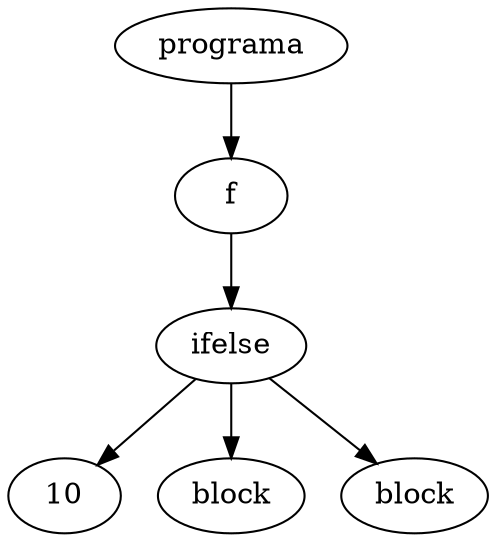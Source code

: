 digraph G {
node_0x11e5650 [label="programa"]
node_0x11e5600 [label="f"]
node_0x11e5650 -> node_0x11e5600
node_0x11e5570 [label="ifelse"]
node_0x11e5600 -> node_0x11e5570
node_0x11e5480 [label="10"]
node_0x11e5570 -> node_0x11e5480
node_0x11e54d0 [label="block"]
node_0x11e5570 -> node_0x11e54d0
node_0x11e5520 [label="block"]
node_0x11e5570 -> node_0x11e5520
}
